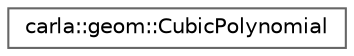 digraph "类继承关系图"
{
 // INTERACTIVE_SVG=YES
 // LATEX_PDF_SIZE
  bgcolor="transparent";
  edge [fontname=Helvetica,fontsize=10,labelfontname=Helvetica,labelfontsize=10];
  node [fontname=Helvetica,fontsize=10,shape=box,height=0.2,width=0.4];
  rankdir="LR";
  Node0 [id="Node000000",label="carla::geom::CubicPolynomial",height=0.2,width=0.4,color="grey40", fillcolor="white", style="filled",URL="$d4/db7/classcarla_1_1geom_1_1CubicPolynomial.html",tooltip="Describes a Cubic Polynomial so: f(x) = a + bx + cx^2 + dx^3"];
}

